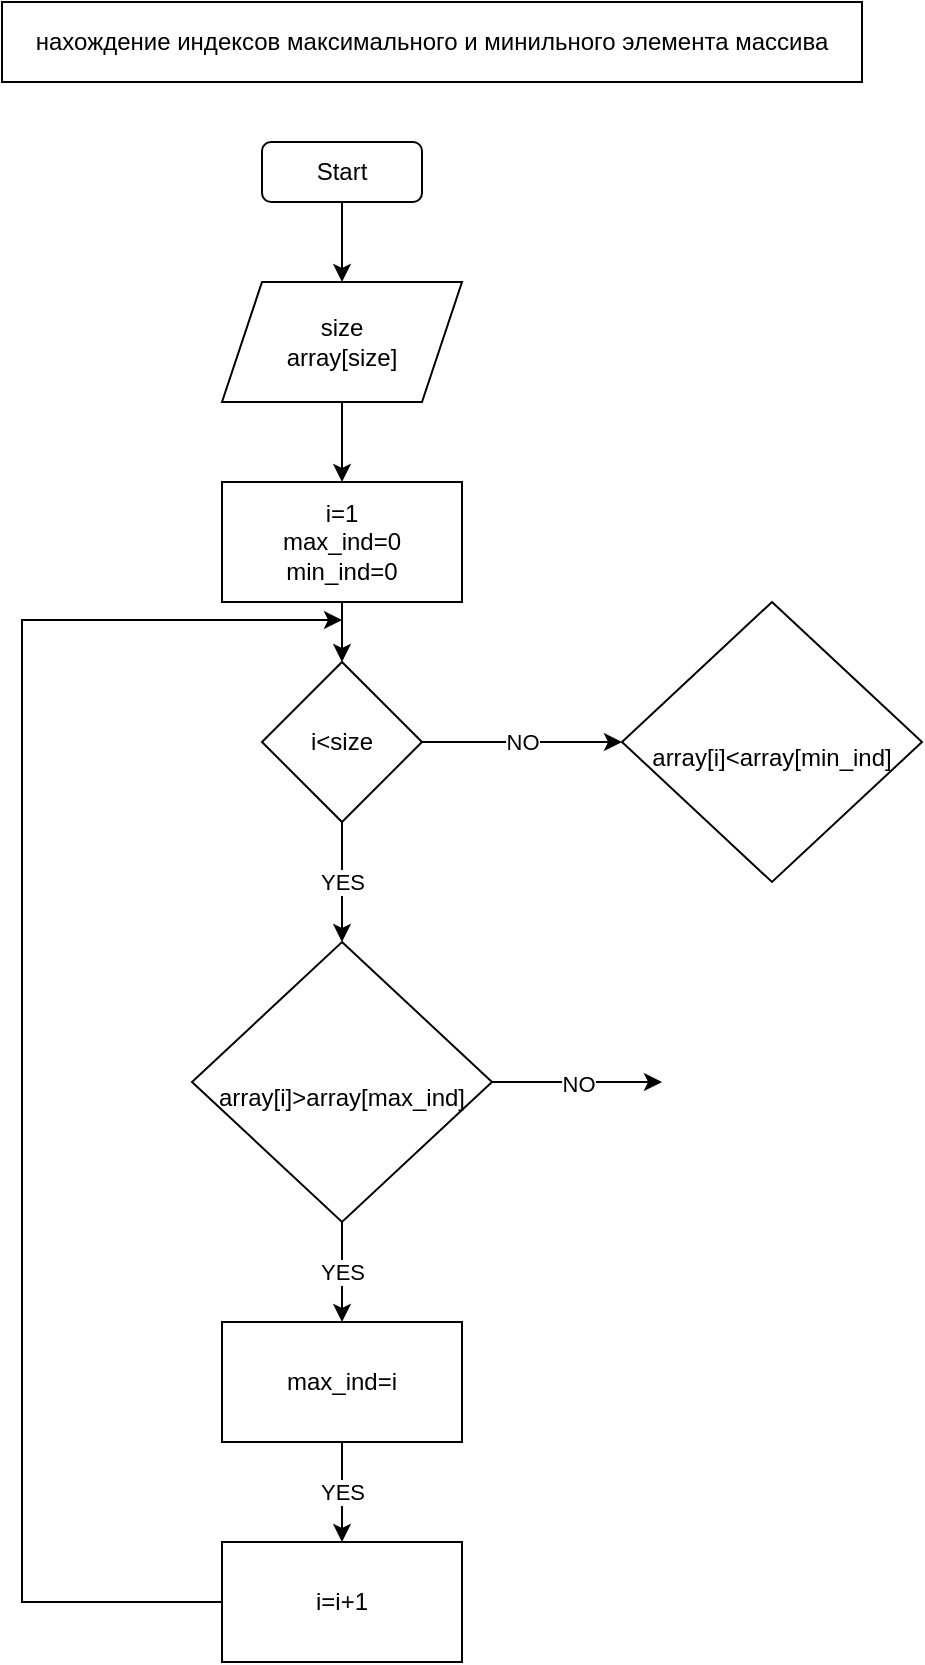 <mxfile version="20.3.0" type="device"><diagram id="hNbKivt8GSPycjph3yS4" name="Страница 1"><mxGraphModel dx="868" dy="553" grid="1" gridSize="10" guides="1" tooltips="1" connect="1" arrows="1" fold="1" page="1" pageScale="1" pageWidth="827" pageHeight="1169" math="0" shadow="0"><root><mxCell id="0"/><mxCell id="1" parent="0"/><mxCell id="2oxtDwTN_dsUSjc7wpRa-1" value="нахождение индексов максимального и минильного элемента массива" style="rounded=0;whiteSpace=wrap;html=1;" parent="1" vertex="1"><mxGeometry x="200" y="120" width="430" height="40" as="geometry"/></mxCell><mxCell id="2oxtDwTN_dsUSjc7wpRa-4" style="edgeStyle=orthogonalEdgeStyle;rounded=0;orthogonalLoop=1;jettySize=auto;html=1;exitX=0.5;exitY=1;exitDx=0;exitDy=0;entryX=0.5;entryY=0;entryDx=0;entryDy=0;" parent="1" source="2oxtDwTN_dsUSjc7wpRa-2" target="2oxtDwTN_dsUSjc7wpRa-3" edge="1"><mxGeometry relative="1" as="geometry"/></mxCell><mxCell id="2oxtDwTN_dsUSjc7wpRa-2" value="Start" style="rounded=1;whiteSpace=wrap;html=1;" parent="1" vertex="1"><mxGeometry x="330" y="190" width="80" height="30" as="geometry"/></mxCell><mxCell id="2oxtDwTN_dsUSjc7wpRa-6" style="edgeStyle=orthogonalEdgeStyle;rounded=0;orthogonalLoop=1;jettySize=auto;html=1;exitX=0.5;exitY=1;exitDx=0;exitDy=0;entryX=0.5;entryY=0;entryDx=0;entryDy=0;" parent="1" source="2oxtDwTN_dsUSjc7wpRa-3" target="2oxtDwTN_dsUSjc7wpRa-5" edge="1"><mxGeometry relative="1" as="geometry"/></mxCell><mxCell id="2oxtDwTN_dsUSjc7wpRa-3" value="size&lt;br&gt;array[size]" style="shape=parallelogram;perimeter=parallelogramPerimeter;whiteSpace=wrap;html=1;fixedSize=1;" parent="1" vertex="1"><mxGeometry x="310" y="260" width="120" height="60" as="geometry"/></mxCell><mxCell id="2oxtDwTN_dsUSjc7wpRa-8" style="edgeStyle=orthogonalEdgeStyle;rounded=0;orthogonalLoop=1;jettySize=auto;html=1;exitX=0.5;exitY=1;exitDx=0;exitDy=0;entryX=0.5;entryY=0;entryDx=0;entryDy=0;" parent="1" source="2oxtDwTN_dsUSjc7wpRa-5" target="2oxtDwTN_dsUSjc7wpRa-7" edge="1"><mxGeometry relative="1" as="geometry"/></mxCell><mxCell id="2oxtDwTN_dsUSjc7wpRa-5" value="i=1&lt;br&gt;max_ind=0&lt;br&gt;min_ind=0" style="rounded=0;whiteSpace=wrap;html=1;" parent="1" vertex="1"><mxGeometry x="310" y="360" width="120" height="60" as="geometry"/></mxCell><mxCell id="2oxtDwTN_dsUSjc7wpRa-10" value="YES" style="edgeStyle=orthogonalEdgeStyle;rounded=0;orthogonalLoop=1;jettySize=auto;html=1;exitX=0.5;exitY=1;exitDx=0;exitDy=0;entryX=0.5;entryY=0;entryDx=0;entryDy=0;" parent="1" source="2oxtDwTN_dsUSjc7wpRa-7" target="2oxtDwTN_dsUSjc7wpRa-9" edge="1"><mxGeometry relative="1" as="geometry"/></mxCell><mxCell id="2oxtDwTN_dsUSjc7wpRa-7" value="i&amp;lt;size" style="rhombus;whiteSpace=wrap;html=1;" parent="1" vertex="1"><mxGeometry x="330" y="450" width="80" height="80" as="geometry"/></mxCell><mxCell id="2oxtDwTN_dsUSjc7wpRa-12" value="YES" style="edgeStyle=orthogonalEdgeStyle;rounded=0;orthogonalLoop=1;jettySize=auto;html=1;exitX=0.5;exitY=1;exitDx=0;exitDy=0;entryX=0.5;entryY=0;entryDx=0;entryDy=0;" parent="1" source="2oxtDwTN_dsUSjc7wpRa-9" target="2oxtDwTN_dsUSjc7wpRa-11" edge="1"><mxGeometry relative="1" as="geometry"/></mxCell><mxCell id="2oxtDwTN_dsUSjc7wpRa-17" value="NO" style="edgeStyle=orthogonalEdgeStyle;rounded=0;orthogonalLoop=1;jettySize=auto;html=1;exitX=1;exitY=0.5;exitDx=0;exitDy=0;entryX=0;entryY=0.5;entryDx=0;entryDy=0;" parent="1" source="2oxtDwTN_dsUSjc7wpRa-9" edge="1"><mxGeometry relative="1" as="geometry"><mxPoint x="530" y="660" as="targetPoint"/></mxGeometry></mxCell><mxCell id="2oxtDwTN_dsUSjc7wpRa-9" value="&lt;br&gt;array[i]&amp;gt;array[max_ind]" style="rhombus;whiteSpace=wrap;html=1;" parent="1" vertex="1"><mxGeometry x="295" y="590" width="150" height="140" as="geometry"/></mxCell><mxCell id="2oxtDwTN_dsUSjc7wpRa-14" value="YES" style="edgeStyle=orthogonalEdgeStyle;rounded=0;orthogonalLoop=1;jettySize=auto;html=1;exitX=0.5;exitY=1;exitDx=0;exitDy=0;entryX=0.5;entryY=0;entryDx=0;entryDy=0;" parent="1" source="2oxtDwTN_dsUSjc7wpRa-11" target="2oxtDwTN_dsUSjc7wpRa-13" edge="1"><mxGeometry relative="1" as="geometry"/></mxCell><mxCell id="2oxtDwTN_dsUSjc7wpRa-11" value="max_ind=i" style="rounded=0;whiteSpace=wrap;html=1;" parent="1" vertex="1"><mxGeometry x="310" y="780" width="120" height="60" as="geometry"/></mxCell><mxCell id="2oxtDwTN_dsUSjc7wpRa-15" style="edgeStyle=orthogonalEdgeStyle;rounded=0;orthogonalLoop=1;jettySize=auto;html=1;exitX=0;exitY=0.5;exitDx=0;exitDy=0;" parent="1" source="2oxtDwTN_dsUSjc7wpRa-13" edge="1"><mxGeometry relative="1" as="geometry"><mxPoint x="370" y="429" as="targetPoint"/><Array as="points"><mxPoint x="210" y="920"/><mxPoint x="210" y="429"/></Array></mxGeometry></mxCell><mxCell id="2oxtDwTN_dsUSjc7wpRa-13" value="i=i+1" style="rounded=0;whiteSpace=wrap;html=1;" parent="1" vertex="1"><mxGeometry x="310" y="890" width="120" height="60" as="geometry"/></mxCell><mxCell id="2oxtDwTN_dsUSjc7wpRa-18" value="NO" style="edgeStyle=orthogonalEdgeStyle;rounded=0;orthogonalLoop=1;jettySize=auto;html=1;exitX=1;exitY=0.5;exitDx=0;exitDy=0;" parent="1" source="2oxtDwTN_dsUSjc7wpRa-7" edge="1"><mxGeometry relative="1" as="geometry"><mxPoint x="500" y="470" as="sourcePoint"/><mxPoint x="510" y="490" as="targetPoint"/><Array as="points"><mxPoint x="460" y="490"/><mxPoint x="460" y="490"/></Array></mxGeometry></mxCell><mxCell id="2oxtDwTN_dsUSjc7wpRa-19" value="&lt;br&gt;array[i]&amp;lt;array[min_ind]" style="rhombus;whiteSpace=wrap;html=1;" parent="1" vertex="1"><mxGeometry x="510" y="420" width="150" height="140" as="geometry"/></mxCell></root></mxGraphModel></diagram></mxfile>